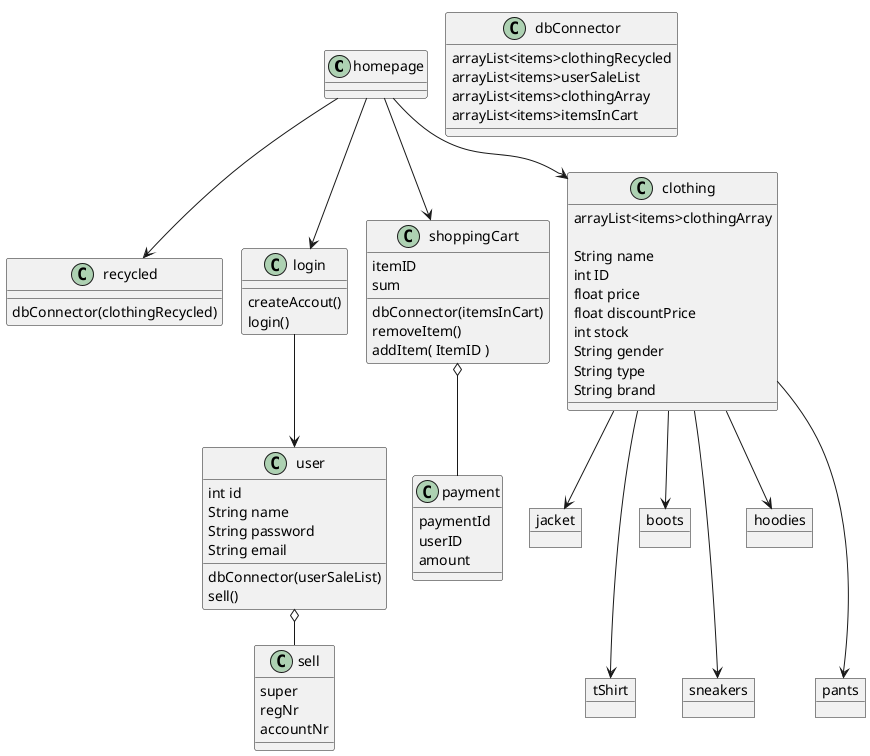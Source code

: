 @startuml
!pragma layout smetana
'https://plantuml.com/class-diagram

class homepage
class recycled
class login
class sell
class shoppingCart
class payment
class clothing

object jacket
object tShirt
object boots
object sneakers
object hoodies
object pants
class user

class dbConnector

homepage --> clothing
homepage --> recycled
homepage --> login
homepage --> shoppingCart
user o-- sell

shoppingCart o-- payment

clothing --> jacket
clothing ---> tShirt
clothing --> boots
clothing ---> sneakers
clothing --> hoodies
clothing ---> pants

login --> user

class clothing {
 arrayList<items>clothingArray

 String name
 int ID
 float price
 float discountPrice
 int stock
 String gender
 String type
 String brand
}



class shoppingCart {
    itemID
    sum

    dbConnector(itemsInCart)
    removeItem()
    addItem( ItemID )

}

class login {
    createAccout()
    login()

}

class user {
    int id
    String name
    String password
    String email

    dbConnector(userSaleList)
    sell()
}


class sell {
    super
    regNr
    accountNr
}

class payment {

    paymentId
    userID
    amount
}

class recycled {
    dbConnector(clothingRecycled)
}

class dbConnector {
    arrayList<items>clothingRecycled
    arrayList<items>userSaleList
    arrayList<items>clothingArray
    arrayList<items>itemsInCart
}

@enduml